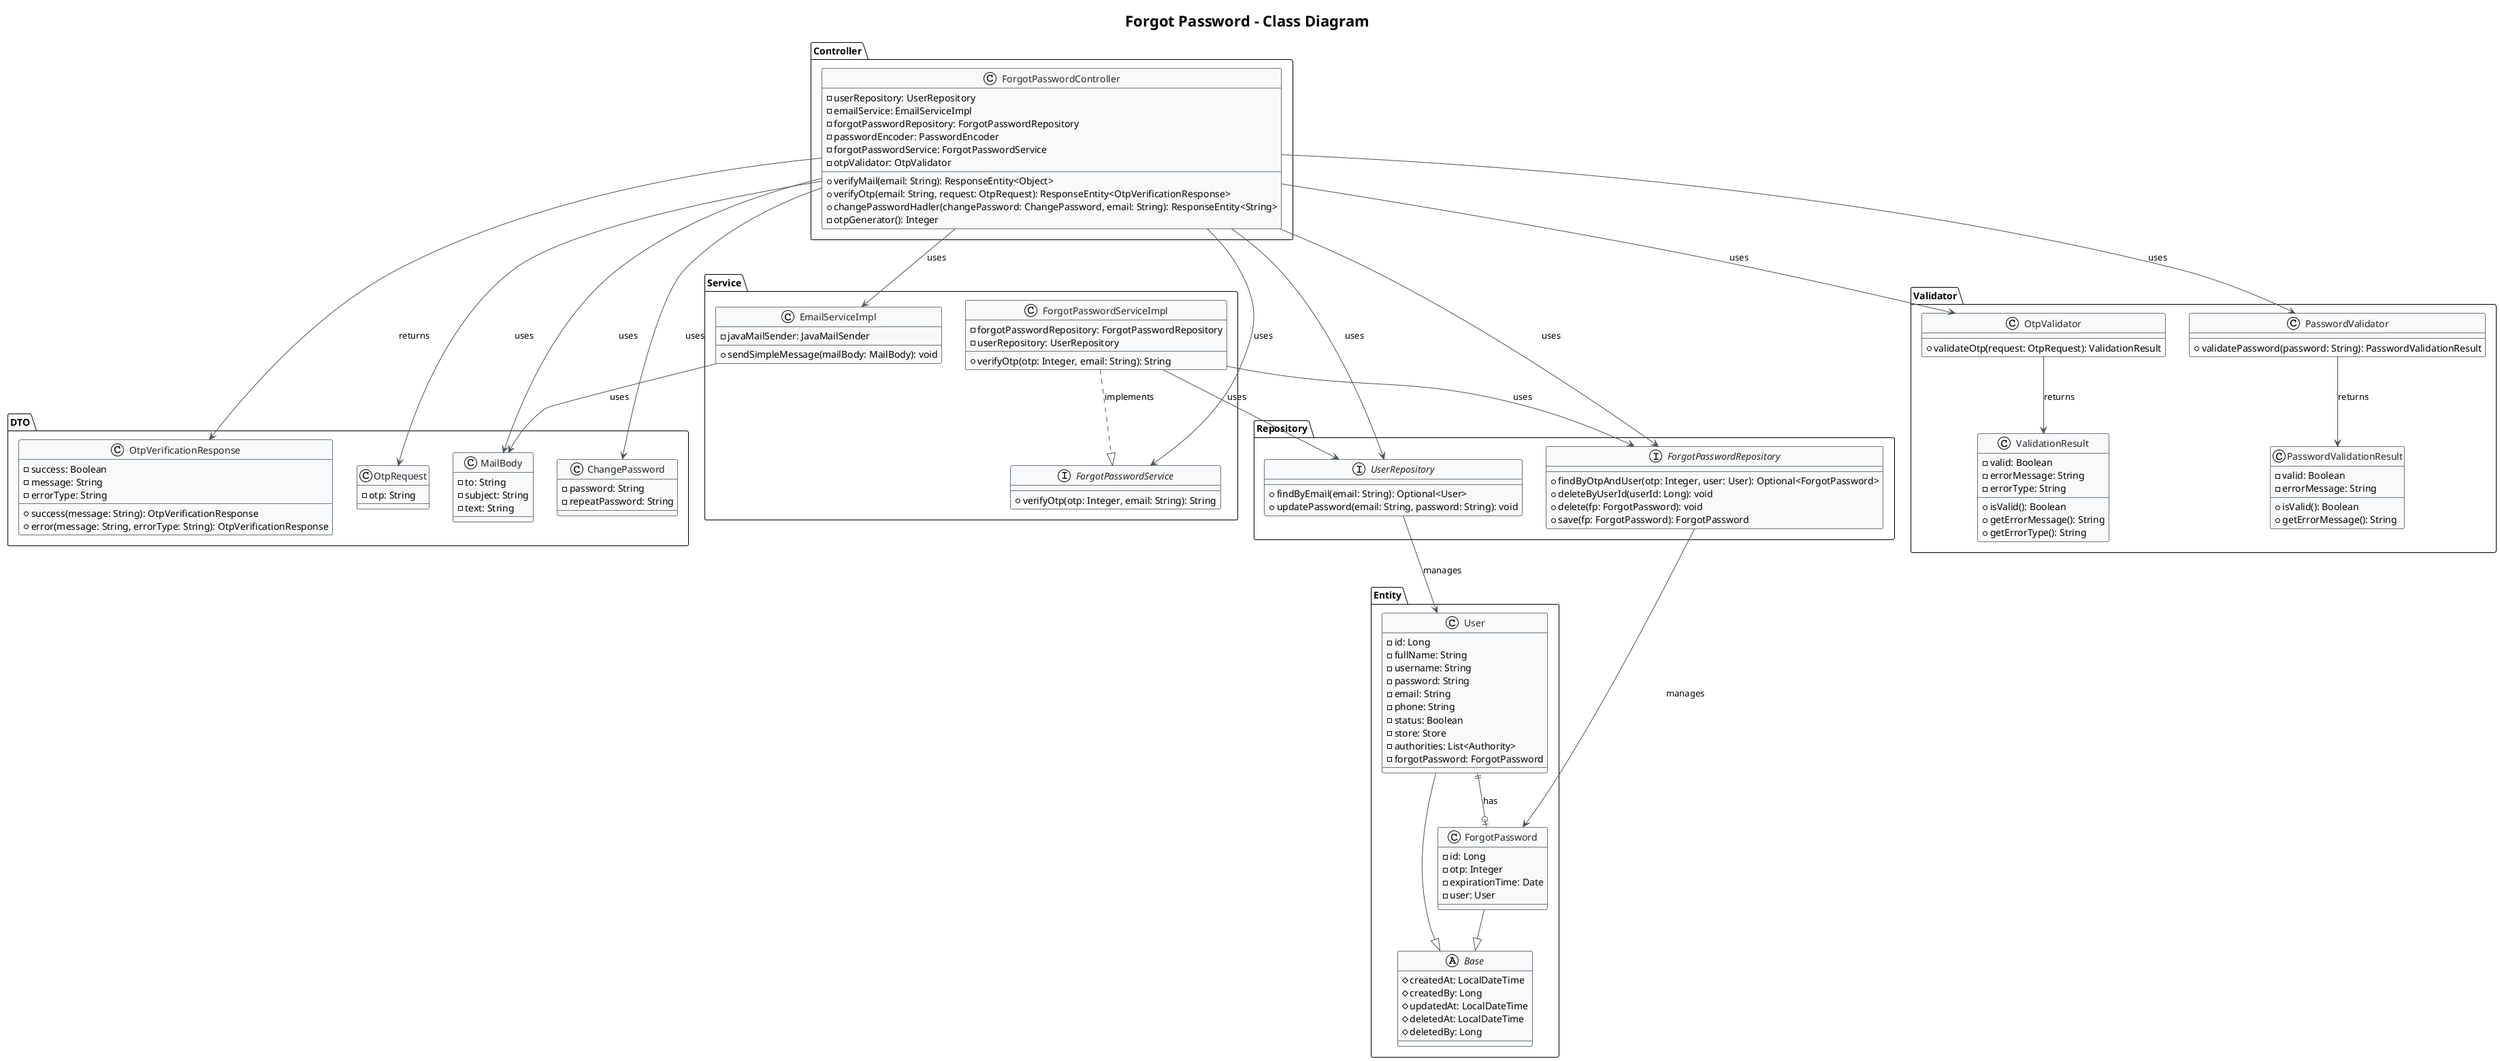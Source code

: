 @startuml ForgotPassword_Class_Diagram

!theme plain
skinparam backgroundColor #FFFFFF
skinparam class {
    BackgroundColor #F8F9FA
    BorderColor #6C757D
    ArrowColor #495057
    FontColor #212529
}

title **Forgot Password - Class Diagram**

' ======================== DTO ========================
package "DTO" {
  class OtpRequest {
    - otp: String
  }

  class ChangePassword {
    - password: String
    - repeatPassword: String
  }

  class MailBody {
    - to: String
    - subject: String
    - text: String
  }

  class OtpVerificationResponse {
    - success: Boolean
    - message: String
    - errorType: String
    --
    + success(message: String): OtpVerificationResponse
    + error(message: String, errorType: String): OtpVerificationResponse
  }
}

' ======================== Service ========================
package "Service" {
  interface ForgotPasswordService {
    +verifyOtp(otp: Integer, email: String): String
  }
  
  class ForgotPasswordServiceImpl {
    -forgotPasswordRepository: ForgotPasswordRepository
    -userRepository: UserRepository
    --
    +verifyOtp(otp: Integer, email: String): String
  }

  class EmailServiceImpl {
    -javaMailSender: JavaMailSender
    --
    +sendSimpleMessage(mailBody: MailBody): void
  }
}

' ======================== Repository ========================
package "Repository" {
  interface UserRepository {
    +findByEmail(email: String): Optional<User>
    +updatePassword(email: String, password: String): void
  }

  interface ForgotPasswordRepository {
    +findByOtpAndUser(otp: Integer, user: User): Optional<ForgotPassword>
    +deleteByUserId(userId: Long): void
    +delete(fp: ForgotPassword): void
    +save(fp: ForgotPassword): ForgotPassword
  }
}

' ======================== Controller ========================
package "Controller" {
  class ForgotPasswordController {
    -userRepository: UserRepository
    -emailService: EmailServiceImpl
    -forgotPasswordRepository: ForgotPasswordRepository
    -passwordEncoder: PasswordEncoder
    -forgotPasswordService: ForgotPasswordService
    -otpValidator: OtpValidator
    --
    +verifyMail(email: String): ResponseEntity<Object>
    +verifyOtp(email: String, request: OtpRequest): ResponseEntity<OtpVerificationResponse>
    +changePasswordHadler(changePassword: ChangePassword, email: String): ResponseEntity<String>
    -otpGenerator(): Integer
  }
}

' ======================== Validator ========================
package "Validator" {
  class OtpValidator {
    +validateOtp(request: OtpRequest): ValidationResult
  }

  class PasswordValidator {
    +validatePassword(password: String): PasswordValidationResult
  }

  class ValidationResult {
    -valid: Boolean
    -errorMessage: String
    -errorType: String
    --
    +isValid(): Boolean
    +getErrorMessage(): String
    +getErrorType(): String
  }

  class PasswordValidationResult {
    -valid: Boolean
    -errorMessage: String
    --
    +isValid(): Boolean
    +getErrorMessage(): String
  }
}

' ======================== Entity ========================
package "Entity" {
  abstract class Base {
    #createdAt: LocalDateTime
    #createdBy: Long
    #updatedAt: LocalDateTime
    #deletedAt: LocalDateTime
    #deletedBy: Long
  }
  
  class User {
    - id: Long
    - fullName: String
    - username: String
    - password: String
    - email: String
    - phone: String
    - status: Boolean
    - store: Store
    - authorities: List<Authority>
    - forgotPassword: ForgotPassword
  }

  class ForgotPassword {
    - id: Long
    - otp: Integer
    - expirationTime: Date
    - user: User
  }
}

' ======================== Relationships ========================

' Entity relationships
User --|> Base
ForgotPassword --|> Base
User ||--o| ForgotPassword : has

' Controller relationships
ForgotPasswordController --> UserRepository : uses
ForgotPasswordController --> EmailServiceImpl : uses
ForgotPasswordController --> ForgotPasswordRepository : uses
ForgotPasswordController --> ForgotPasswordService : uses
ForgotPasswordController --> OtpValidator : uses

' Service relationships
ForgotPasswordServiceImpl ..|> ForgotPasswordService : implements
ForgotPasswordServiceImpl --> ForgotPasswordRepository : uses
ForgotPasswordServiceImpl --> UserRepository : uses

' Repository relationships
UserRepository --> User : manages
ForgotPasswordRepository --> ForgotPassword : manages

' DTO relationships
ForgotPasswordController --> OtpRequest : uses
ForgotPasswordController --> ChangePassword : uses
ForgotPasswordController --> MailBody : uses
ForgotPasswordController --> OtpVerificationResponse : returns
EmailServiceImpl --> MailBody : uses

' Validator relationships
OtpValidator --> ValidationResult : returns
PasswordValidator --> PasswordValidationResult : returns
ForgotPasswordController --> PasswordValidator : uses

@enduml




